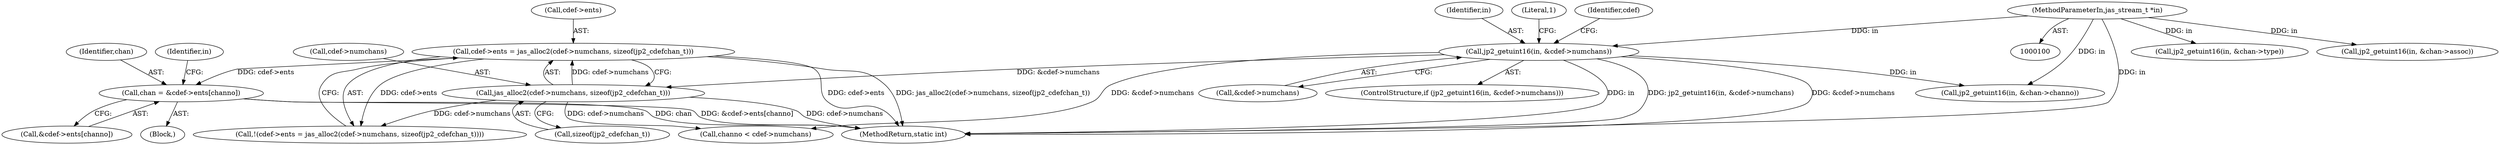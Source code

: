 digraph "0_jasper_e96fc4fdd525fa0ede28074a7e2b1caf94b58b0d_3@array" {
"1000159" [label="(Call,chan = &cdef->ents[channo])"];
"1000133" [label="(Call,cdef->ents = jas_alloc2(cdef->numchans, sizeof(jp2_cdefchan_t)))"];
"1000137" [label="(Call,jas_alloc2(cdef->numchans, sizeof(jp2_cdefchan_t)))"];
"1000121" [label="(Call,jp2_getuint16(in, &cdef->numchans))"];
"1000102" [label="(MethodParameterIn,jas_stream_t *in)"];
"1000151" [label="(Call,channo < cdef->numchans)"];
"1000122" [label="(Identifier,in)"];
"1000141" [label="(Call,sizeof(jp2_cdefchan_t))"];
"1000161" [label="(Call,&cdef->ents[channo])"];
"1000176" [label="(Call,jp2_getuint16(in, &chan->type))"];
"1000169" [label="(Call,jp2_getuint16(in, &chan->channo))"];
"1000160" [label="(Identifier,chan)"];
"1000159" [label="(Call,chan = &cdef->ents[channo])"];
"1000133" [label="(Call,cdef->ents = jas_alloc2(cdef->numchans, sizeof(jp2_cdefchan_t)))"];
"1000121" [label="(Call,jp2_getuint16(in, &cdef->numchans))"];
"1000194" [label="(MethodReturn,static int)"];
"1000120" [label="(ControlStructure,if (jp2_getuint16(in, &cdef->numchans)))"];
"1000134" [label="(Call,cdef->ents)"];
"1000130" [label="(Literal,1)"];
"1000102" [label="(MethodParameterIn,jas_stream_t *in)"];
"1000135" [label="(Identifier,cdef)"];
"1000137" [label="(Call,jas_alloc2(cdef->numchans, sizeof(jp2_cdefchan_t)))"];
"1000182" [label="(Call,jp2_getuint16(in, &chan->assoc))"];
"1000138" [label="(Call,cdef->numchans)"];
"1000170" [label="(Identifier,in)"];
"1000123" [label="(Call,&cdef->numchans)"];
"1000158" [label="(Block,)"];
"1000132" [label="(Call,!(cdef->ents = jas_alloc2(cdef->numchans, sizeof(jp2_cdefchan_t))))"];
"1000159" -> "1000158"  [label="AST: "];
"1000159" -> "1000161"  [label="CFG: "];
"1000160" -> "1000159"  [label="AST: "];
"1000161" -> "1000159"  [label="AST: "];
"1000170" -> "1000159"  [label="CFG: "];
"1000159" -> "1000194"  [label="DDG: chan"];
"1000159" -> "1000194"  [label="DDG: &cdef->ents[channo]"];
"1000133" -> "1000159"  [label="DDG: cdef->ents"];
"1000133" -> "1000132"  [label="AST: "];
"1000133" -> "1000137"  [label="CFG: "];
"1000134" -> "1000133"  [label="AST: "];
"1000137" -> "1000133"  [label="AST: "];
"1000132" -> "1000133"  [label="CFG: "];
"1000133" -> "1000194"  [label="DDG: cdef->ents"];
"1000133" -> "1000194"  [label="DDG: jas_alloc2(cdef->numchans, sizeof(jp2_cdefchan_t))"];
"1000133" -> "1000132"  [label="DDG: cdef->ents"];
"1000137" -> "1000133"  [label="DDG: cdef->numchans"];
"1000137" -> "1000141"  [label="CFG: "];
"1000138" -> "1000137"  [label="AST: "];
"1000141" -> "1000137"  [label="AST: "];
"1000137" -> "1000194"  [label="DDG: cdef->numchans"];
"1000137" -> "1000132"  [label="DDG: cdef->numchans"];
"1000121" -> "1000137"  [label="DDG: &cdef->numchans"];
"1000137" -> "1000151"  [label="DDG: cdef->numchans"];
"1000121" -> "1000120"  [label="AST: "];
"1000121" -> "1000123"  [label="CFG: "];
"1000122" -> "1000121"  [label="AST: "];
"1000123" -> "1000121"  [label="AST: "];
"1000130" -> "1000121"  [label="CFG: "];
"1000135" -> "1000121"  [label="CFG: "];
"1000121" -> "1000194"  [label="DDG: &cdef->numchans"];
"1000121" -> "1000194"  [label="DDG: jp2_getuint16(in, &cdef->numchans)"];
"1000121" -> "1000194"  [label="DDG: in"];
"1000102" -> "1000121"  [label="DDG: in"];
"1000121" -> "1000151"  [label="DDG: &cdef->numchans"];
"1000121" -> "1000169"  [label="DDG: in"];
"1000102" -> "1000100"  [label="AST: "];
"1000102" -> "1000194"  [label="DDG: in"];
"1000102" -> "1000169"  [label="DDG: in"];
"1000102" -> "1000176"  [label="DDG: in"];
"1000102" -> "1000182"  [label="DDG: in"];
}
